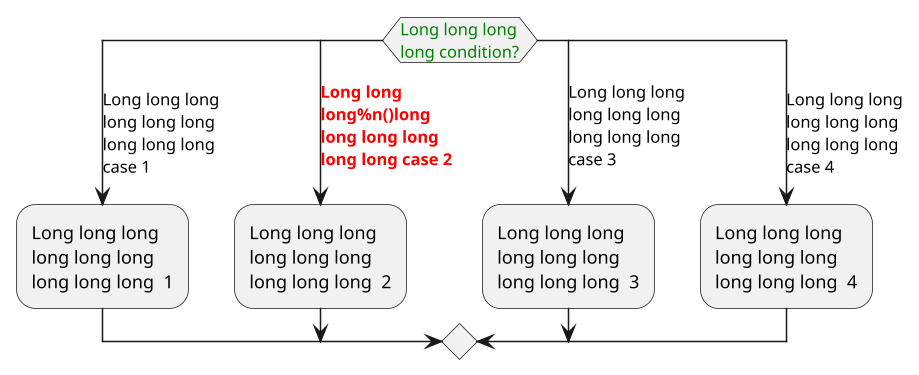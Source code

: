 {
  "sha1": "tqixre4jqfalex4m5y7wqgxp3dvqdn3",
  "insertion": {
    "when": "2024-06-04T17:28:46.621Z",
    "url": "https://forum.plantuml.net/14529/activity-style-allow-style-diamond-internal-label-external?show=14744#c14744",
    "user": "plantuml@gmail.com"
  }
}
@startuml
scale 1.5
<style>
activityDiagram {
  MaximumWidth 100
  diamond {
    FontColor green
  }
}
</style>
switch (Long long long long condition? )
case (Long long long long long long long long long case 1)
   :Long long long long long long long long long  1;
case (<b><color:red>Long long long%n()long long long long long long case 2)
   :Long long long long long long long long long  2;
case (Long long long long long long long long long case 3)
   :Long long long long long long long long long  3;
case (Long long long long long long long long long case 4)
   :Long long long long long long long long long  4;
endswitch
@enduml
